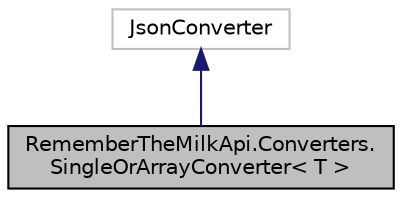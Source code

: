 digraph "RememberTheMilkApi.Converters.SingleOrArrayConverter&lt; T &gt;"
{
 // LATEX_PDF_SIZE
  edge [fontname="Helvetica",fontsize="10",labelfontname="Helvetica",labelfontsize="10"];
  node [fontname="Helvetica",fontsize="10",shape=record];
  Node2 [label="RememberTheMilkApi.Converters.\lSingleOrArrayConverter\< T \>",height=0.2,width=0.4,color="black", fillcolor="grey75", style="filled", fontcolor="black",tooltip=" "];
  Node3 -> Node2 [dir="back",color="midnightblue",fontsize="10",style="solid",fontname="Helvetica"];
  Node3 [label="JsonConverter",height=0.2,width=0.4,color="grey75", fillcolor="white", style="filled",tooltip=" "];
}
